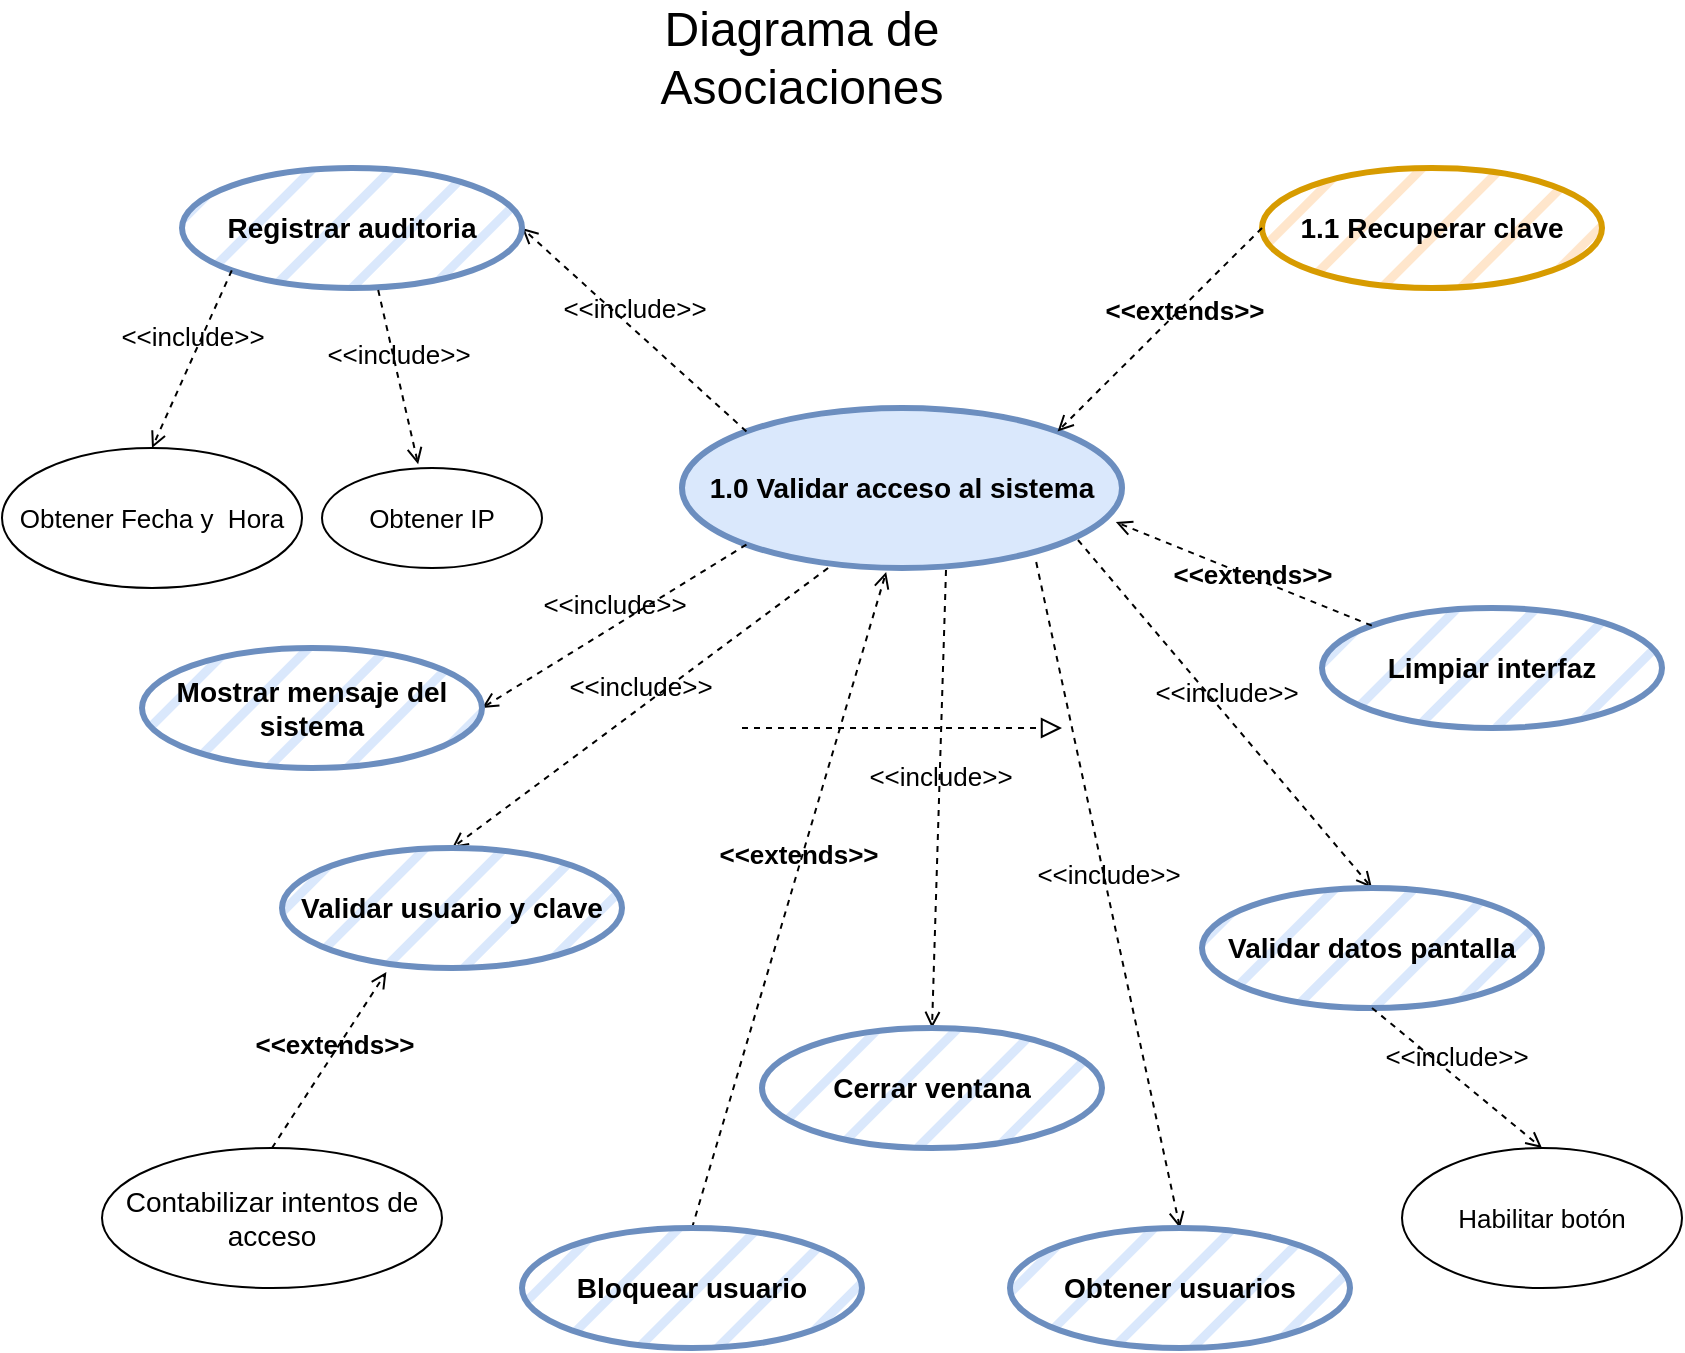 <mxfile version="25.0.2" pages="3">
  <diagram name="Diagrama de Asociaciones" id="_LDB6TuZaoVNct_MO1kB">
    <mxGraphModel dx="1663" dy="829" grid="1" gridSize="10" guides="1" tooltips="1" connect="1" arrows="1" fold="1" page="1" pageScale="1" pageWidth="827" pageHeight="1169" math="0" shadow="0">
      <root>
        <mxCell id="0" />
        <mxCell id="1" parent="0" />
        <mxCell id="Ycs4y-Skzxj3a3CjMxJI-1" value="&lt;font style=&quot;font-size: 24px;&quot;&gt;Diagrama de Asociaciones&lt;/font&gt;" style="text;html=1;align=center;verticalAlign=middle;whiteSpace=wrap;rounded=0;" vertex="1" parent="1">
          <mxGeometry x="280" y="100" width="60" height="30" as="geometry" />
        </mxCell>
        <mxCell id="Ycs4y-Skzxj3a3CjMxJI-4" value="&lt;span style=&quot;font-size: 14px;&quot;&gt;&lt;b&gt;1.0 Validar acceso al sistema&lt;/b&gt;&lt;/span&gt;" style="ellipse;whiteSpace=wrap;html=1;fillColor=#dae8fc;strokeColor=#6c8ebf;strokeWidth=3;" vertex="1" parent="1">
          <mxGeometry x="250" y="290" width="220" height="80" as="geometry" />
        </mxCell>
        <mxCell id="Ycs4y-Skzxj3a3CjMxJI-5" value="&amp;lt;&amp;lt;include&amp;gt;&amp;gt;" style="html=1;verticalAlign=bottom;labelBackgroundColor=none;endArrow=open;endFill=0;dashed=1;rounded=0;fontSize=13;exitX=0;exitY=1;exitDx=0;exitDy=0;entryX=1;entryY=0.5;entryDx=0;entryDy=0;" edge="1" parent="1" source="Ycs4y-Skzxj3a3CjMxJI-4" target="Ycs4y-Skzxj3a3CjMxJI-35">
          <mxGeometry width="160" relative="1" as="geometry">
            <mxPoint x="330" y="410" as="sourcePoint" />
            <mxPoint x="330" y="510" as="targetPoint" />
          </mxGeometry>
        </mxCell>
        <mxCell id="Ycs4y-Skzxj3a3CjMxJI-35" value="&lt;span style=&quot;font-size: 14px;&quot;&gt;&lt;b&gt;Mostrar mensaje del sistema&lt;/b&gt;&lt;/span&gt;" style="ellipse;whiteSpace=wrap;html=1;fillColor=#dae8fc;strokeColor=#6c8ebf;strokeWidth=3;fillStyle=hatch;" vertex="1" parent="1">
          <mxGeometry x="-20" y="410" width="170" height="60" as="geometry" />
        </mxCell>
        <mxCell id="MfmdZAIZHtXcBCbhIcDd-2" value="&amp;lt;&amp;lt;include&amp;gt;&amp;gt;" style="html=1;verticalAlign=bottom;labelBackgroundColor=none;endArrow=open;endFill=0;dashed=1;rounded=0;fontSize=13;exitX=0.332;exitY=1;exitDx=0;exitDy=0;entryX=0.5;entryY=0;entryDx=0;entryDy=0;exitPerimeter=0;" edge="1" parent="1" target="MfmdZAIZHtXcBCbhIcDd-3" source="Ycs4y-Skzxj3a3CjMxJI-4">
          <mxGeometry width="160" relative="1" as="geometry">
            <mxPoint x="402" y="414" as="sourcePoint" />
            <mxPoint x="450" y="576" as="targetPoint" />
          </mxGeometry>
        </mxCell>
        <mxCell id="MfmdZAIZHtXcBCbhIcDd-3" value="&lt;span style=&quot;font-size: 14px;&quot;&gt;&lt;b&gt;Validar usuario y clave&lt;/b&gt;&lt;/span&gt;" style="ellipse;whiteSpace=wrap;html=1;fillColor=#dae8fc;strokeColor=#6c8ebf;strokeWidth=3;fillStyle=hatch;" vertex="1" parent="1">
          <mxGeometry x="50" y="510" width="170" height="60" as="geometry" />
        </mxCell>
        <mxCell id="MfmdZAIZHtXcBCbhIcDd-4" value="&amp;lt;&amp;lt;extends&amp;gt;&amp;gt;" style="html=1;verticalAlign=bottom;labelBackgroundColor=none;endArrow=open;endFill=0;dashed=1;rounded=0;fontSize=13;exitX=0.5;exitY=0;exitDx=0;exitDy=0;entryX=0.464;entryY=1.025;entryDx=0;entryDy=0;entryPerimeter=0;fontStyle=1" edge="1" parent="1" target="Ycs4y-Skzxj3a3CjMxJI-4" source="MfmdZAIZHtXcBCbhIcDd-5">
          <mxGeometry x="0.073" y="-1" width="160" relative="1" as="geometry">
            <mxPoint x="602" y="420" as="sourcePoint" />
            <mxPoint x="370" y="420" as="targetPoint" />
            <mxPoint as="offset" />
          </mxGeometry>
        </mxCell>
        <mxCell id="MfmdZAIZHtXcBCbhIcDd-5" value="&lt;span style=&quot;font-size: 14px;&quot;&gt;&lt;b&gt;Bloquear usuario&lt;/b&gt;&lt;/span&gt;" style="ellipse;whiteSpace=wrap;html=1;fillColor=#dae8fc;strokeColor=#6c8ebf;strokeWidth=3;fillStyle=hatch;" vertex="1" parent="1">
          <mxGeometry x="170" y="700" width="170" height="60" as="geometry" />
        </mxCell>
        <mxCell id="MfmdZAIZHtXcBCbhIcDd-6" value="&amp;lt;&amp;lt;include&amp;gt;&amp;gt;" style="html=1;verticalAlign=bottom;labelBackgroundColor=none;endArrow=open;endFill=0;dashed=1;rounded=0;fontSize=13;exitX=0.6;exitY=1.013;exitDx=0;exitDy=0;entryX=0.5;entryY=0;entryDx=0;entryDy=0;exitPerimeter=0;" edge="1" parent="1" target="MfmdZAIZHtXcBCbhIcDd-7" source="Ycs4y-Skzxj3a3CjMxJI-4">
          <mxGeometry width="160" relative="1" as="geometry">
            <mxPoint x="772" y="378" as="sourcePoint" />
            <mxPoint x="820" y="540" as="targetPoint" />
          </mxGeometry>
        </mxCell>
        <mxCell id="MfmdZAIZHtXcBCbhIcDd-7" value="&lt;b style=&quot;font-size: 14px;&quot;&gt;Cerrar ventana&lt;/b&gt;" style="ellipse;whiteSpace=wrap;html=1;fillColor=#dae8fc;strokeColor=#6c8ebf;strokeWidth=3;fillStyle=hatch;" vertex="1" parent="1">
          <mxGeometry x="290" y="600" width="170" height="60" as="geometry" />
        </mxCell>
        <mxCell id="MfmdZAIZHtXcBCbhIcDd-9" value="&amp;lt;&amp;lt;include&amp;gt;&amp;gt;" style="html=1;verticalAlign=bottom;labelBackgroundColor=none;endArrow=open;endFill=0;dashed=1;rounded=0;fontSize=13;entryX=0.5;entryY=0;entryDx=0;entryDy=0;exitX=0.805;exitY=0.963;exitDx=0;exitDy=0;exitPerimeter=0;" edge="1" parent="1" target="MfmdZAIZHtXcBCbhIcDd-10" source="Ycs4y-Skzxj3a3CjMxJI-4">
          <mxGeometry width="160" relative="1" as="geometry">
            <mxPoint x="510" y="670" as="sourcePoint" />
            <mxPoint x="1005" y="582" as="targetPoint" />
          </mxGeometry>
        </mxCell>
        <mxCell id="MfmdZAIZHtXcBCbhIcDd-10" value="&lt;b style=&quot;font-size: 14px;&quot;&gt;Obtener usuarios&lt;/b&gt;" style="ellipse;whiteSpace=wrap;html=1;fillColor=#dae8fc;strokeColor=#6c8ebf;strokeWidth=3;fillStyle=hatch;" vertex="1" parent="1">
          <mxGeometry x="414" y="700" width="170" height="60" as="geometry" />
        </mxCell>
        <mxCell id="MfmdZAIZHtXcBCbhIcDd-12" value="&lt;b style=&quot;font-size: 14px;&quot;&gt;1.1 Recuperar clave&lt;/b&gt;" style="ellipse;whiteSpace=wrap;html=1;fillColor=#ffe6cc;strokeColor=#d79b00;strokeWidth=3;fillStyle=hatch;" vertex="1" parent="1">
          <mxGeometry x="540" y="170" width="170" height="60" as="geometry" />
        </mxCell>
        <mxCell id="MfmdZAIZHtXcBCbhIcDd-13" value="&amp;lt;&amp;lt;include&amp;gt;&amp;gt;" style="html=1;verticalAlign=bottom;labelBackgroundColor=none;endArrow=open;endFill=0;dashed=1;rounded=0;fontSize=13;entryX=0.5;entryY=0;entryDx=0;entryDy=0;exitX=0.9;exitY=0.825;exitDx=0;exitDy=0;exitPerimeter=0;" edge="1" parent="1" target="MfmdZAIZHtXcBCbhIcDd-14" source="Ycs4y-Skzxj3a3CjMxJI-4">
          <mxGeometry width="160" relative="1" as="geometry">
            <mxPoint x="605" y="374" as="sourcePoint" />
            <mxPoint x="1100" y="286" as="targetPoint" />
          </mxGeometry>
        </mxCell>
        <mxCell id="MfmdZAIZHtXcBCbhIcDd-14" value="&lt;b style=&quot;font-size: 14px;&quot;&gt;Validar datos pantalla&lt;/b&gt;" style="ellipse;whiteSpace=wrap;html=1;fillColor=#dae8fc;strokeColor=#6c8ebf;strokeWidth=3;fillStyle=hatch;" vertex="1" parent="1">
          <mxGeometry x="510" y="530" width="170" height="60" as="geometry" />
        </mxCell>
        <mxCell id="MfmdZAIZHtXcBCbhIcDd-15" value="&amp;lt;&amp;lt;extends&amp;gt;&amp;gt;" style="html=1;verticalAlign=bottom;labelBackgroundColor=none;endArrow=open;endFill=0;dashed=1;rounded=0;fontSize=13;entryX=1;entryY=0;entryDx=0;entryDy=0;exitX=0;exitY=0.5;exitDx=0;exitDy=0;fontStyle=1" edge="1" parent="1" source="MfmdZAIZHtXcBCbhIcDd-12" target="Ycs4y-Skzxj3a3CjMxJI-4">
          <mxGeometry x="-0.109" y="9" width="160" relative="1" as="geometry">
            <mxPoint x="640" y="390" as="sourcePoint" />
            <mxPoint x="416" y="368" as="targetPoint" />
            <mxPoint as="offset" />
          </mxGeometry>
        </mxCell>
        <mxCell id="MfmdZAIZHtXcBCbhIcDd-16" value="&lt;span style=&quot;font-size: 14px;&quot;&gt;&lt;b&gt;Limpiar interfaz&lt;/b&gt;&lt;/span&gt;" style="ellipse;whiteSpace=wrap;html=1;fillColor=#dae8fc;strokeColor=#6c8ebf;strokeWidth=3;fillStyle=hatch;" vertex="1" parent="1">
          <mxGeometry x="570" y="390" width="170" height="60" as="geometry" />
        </mxCell>
        <mxCell id="MfmdZAIZHtXcBCbhIcDd-17" value="&amp;lt;&amp;lt;extends&amp;gt;&amp;gt;" style="html=1;verticalAlign=bottom;labelBackgroundColor=none;endArrow=open;endFill=0;dashed=1;rounded=0;fontSize=13;exitX=0;exitY=0;exitDx=0;exitDy=0;entryX=0.986;entryY=0.713;entryDx=0;entryDy=0;entryPerimeter=0;fontStyle=1" edge="1" parent="1" source="MfmdZAIZHtXcBCbhIcDd-16" target="Ycs4y-Skzxj3a3CjMxJI-4">
          <mxGeometry x="-0.112" y="9" width="160" relative="1" as="geometry">
            <mxPoint x="470" y="736" as="sourcePoint" />
            <mxPoint x="590" y="400" as="targetPoint" />
            <mxPoint as="offset" />
          </mxGeometry>
        </mxCell>
        <mxCell id="MfmdZAIZHtXcBCbhIcDd-18" value="&amp;lt;&amp;lt;include&amp;gt;&amp;gt;" style="html=1;verticalAlign=bottom;labelBackgroundColor=none;endArrow=open;endFill=0;dashed=1;rounded=0;fontSize=13;exitX=0;exitY=0;exitDx=0;exitDy=0;entryX=1;entryY=0.5;entryDx=0;entryDy=0;" edge="1" parent="1" target="MfmdZAIZHtXcBCbhIcDd-19" source="Ycs4y-Skzxj3a3CjMxJI-4">
          <mxGeometry width="160" relative="1" as="geometry">
            <mxPoint x="260" y="240" as="sourcePoint" />
            <mxPoint x="160" y="240" as="targetPoint" />
          </mxGeometry>
        </mxCell>
        <mxCell id="MfmdZAIZHtXcBCbhIcDd-19" value="&lt;span style=&quot;font-size: 14px;&quot;&gt;&lt;b&gt;Registrar auditoria&lt;/b&gt;&lt;/span&gt;" style="ellipse;whiteSpace=wrap;html=1;fillColor=#dae8fc;strokeColor=#6c8ebf;strokeWidth=3;fillStyle=hatch;" vertex="1" parent="1">
          <mxGeometry y="170" width="170" height="60" as="geometry" />
        </mxCell>
        <mxCell id="MfmdZAIZHtXcBCbhIcDd-21" value="Obtener Fecha y&amp;nbsp; Hora" style="ellipse;whiteSpace=wrap;html=1;fontSize=13;" vertex="1" parent="1">
          <mxGeometry x="-90" y="310" width="150" height="70" as="geometry" />
        </mxCell>
        <mxCell id="MfmdZAIZHtXcBCbhIcDd-22" value="Obtener IP" style="ellipse;whiteSpace=wrap;html=1;fontSize=13;" vertex="1" parent="1">
          <mxGeometry x="70" y="320" width="110" height="50" as="geometry" />
        </mxCell>
        <mxCell id="MfmdZAIZHtXcBCbhIcDd-23" value="&amp;lt;&amp;lt;include&amp;gt;&amp;gt;" style="html=1;verticalAlign=bottom;labelBackgroundColor=none;endArrow=open;endFill=0;dashed=1;rounded=0;fontSize=13;exitX=0;exitY=1;exitDx=0;exitDy=0;entryX=0.5;entryY=0;entryDx=0;entryDy=0;" edge="1" parent="1" source="MfmdZAIZHtXcBCbhIcDd-19" target="MfmdZAIZHtXcBCbhIcDd-21">
          <mxGeometry width="160" relative="1" as="geometry">
            <mxPoint x="50" y="264" as="sourcePoint" />
            <mxPoint x="-52" y="306" as="targetPoint" />
          </mxGeometry>
        </mxCell>
        <mxCell id="MfmdZAIZHtXcBCbhIcDd-24" value="&amp;lt;&amp;lt;include&amp;gt;&amp;gt;" style="html=1;verticalAlign=bottom;labelBackgroundColor=none;endArrow=open;endFill=0;dashed=1;rounded=0;fontSize=13;exitX=0.577;exitY=1.017;exitDx=0;exitDy=0;entryX=0.437;entryY=-0.038;entryDx=0;entryDy=0;entryPerimeter=0;exitPerimeter=0;" edge="1" parent="1" source="MfmdZAIZHtXcBCbhIcDd-19" target="MfmdZAIZHtXcBCbhIcDd-22">
          <mxGeometry width="160" relative="1" as="geometry">
            <mxPoint x="35" y="241" as="sourcePoint" />
            <mxPoint x="-50" y="315" as="targetPoint" />
          </mxGeometry>
        </mxCell>
        <mxCell id="MfmdZAIZHtXcBCbhIcDd-27" value="Habilitar botón" style="ellipse;whiteSpace=wrap;html=1;fontSize=13;" vertex="1" parent="1">
          <mxGeometry x="610" y="660" width="140" height="70" as="geometry" />
        </mxCell>
        <mxCell id="MfmdZAIZHtXcBCbhIcDd-28" value="&amp;lt;&amp;lt;include&amp;gt;&amp;gt;" style="html=1;verticalAlign=bottom;labelBackgroundColor=none;endArrow=open;endFill=0;dashed=1;rounded=0;fontSize=13;entryX=0.5;entryY=0;entryDx=0;entryDy=0;exitX=0.5;exitY=1;exitDx=0;exitDy=0;" edge="1" parent="1" source="MfmdZAIZHtXcBCbhIcDd-14" target="MfmdZAIZHtXcBCbhIcDd-27">
          <mxGeometry width="160" relative="1" as="geometry">
            <mxPoint x="610" y="600" as="sourcePoint" />
            <mxPoint x="767" y="774" as="targetPoint" />
          </mxGeometry>
        </mxCell>
        <mxCell id="MfmdZAIZHtXcBCbhIcDd-29" value="&amp;lt;&amp;lt;extends&amp;gt;&amp;gt;" style="html=1;verticalAlign=bottom;labelBackgroundColor=none;endArrow=open;endFill=0;dashed=1;rounded=0;fontSize=13;exitX=0.5;exitY=0;exitDx=0;exitDy=0;entryX=0.307;entryY=1.034;entryDx=0;entryDy=0;fontStyle=1;entryPerimeter=0;" edge="1" parent="1" source="MfmdZAIZHtXcBCbhIcDd-30" target="MfmdZAIZHtXcBCbhIcDd-3">
          <mxGeometry x="-0.042" y="-4" width="160" relative="1" as="geometry">
            <mxPoint x="362" y="458" as="sourcePoint" />
            <mxPoint x="112" y="410" as="targetPoint" />
            <mxPoint y="-1" as="offset" />
          </mxGeometry>
        </mxCell>
        <mxCell id="MfmdZAIZHtXcBCbhIcDd-30" value="&lt;span style=&quot;font-size: 14px;&quot;&gt;&lt;span&gt;Contabilizar intentos de acceso&lt;/span&gt;&lt;/span&gt;" style="ellipse;whiteSpace=wrap;html=1;strokeWidth=1;fillStyle=hatch;fontStyle=0" vertex="1" parent="1">
          <mxGeometry x="-40" y="660" width="170" height="70" as="geometry" />
        </mxCell>
        <mxCell id="MfmdZAIZHtXcBCbhIcDd-32" value="" style="endArrow=block;startArrow=none;endFill=0;startFill=0;endSize=8;html=1;verticalAlign=bottom;dashed=1;labelBackgroundColor=none;rounded=0;" edge="1" parent="1">
          <mxGeometry width="160" relative="1" as="geometry">
            <mxPoint x="280" y="450" as="sourcePoint" />
            <mxPoint x="440" y="450" as="targetPoint" />
          </mxGeometry>
        </mxCell>
      </root>
    </mxGraphModel>
  </diagram>
  <diagram id="npSZL9JvkmaIsH-4_g-m" name="Diseño de Prototipo">
    <mxGraphModel dx="794" dy="788" grid="1" gridSize="10" guides="1" tooltips="1" connect="1" arrows="1" fold="1" page="1" pageScale="1" pageWidth="827" pageHeight="1169" math="0" shadow="0">
      <root>
        <mxCell id="0" />
        <mxCell id="1" parent="0" />
        <mxCell id="UicXff3uZKqoyRDZvgi--1" value="" style="strokeWidth=1;shadow=0;dashed=0;align=center;html=1;shape=mxgraph.mockup.containers.rrect;rSize=0;strokeColor=#666666;fontColor=#666666;fontSize=17;verticalAlign=top;whiteSpace=wrap;fillColor=#ffffff;spacingTop=32;" vertex="1" parent="1">
          <mxGeometry x="280" y="390" width="350" height="250" as="geometry" />
        </mxCell>
        <mxCell id="UicXff3uZKqoyRDZvgi--2" value="Login" style="strokeWidth=1;shadow=0;dashed=0;align=center;html=1;shape=mxgraph.mockup.containers.rrect;rSize=0;fontSize=17;fontColor=#666666;strokeColor=#666666;align=left;spacingLeft=8;fillColor=none;resizeWidth=1;whiteSpace=wrap;" vertex="1" parent="UicXff3uZKqoyRDZvgi--1">
          <mxGeometry width="350" height="30" relative="1" as="geometry" />
        </mxCell>
        <mxCell id="UicXff3uZKqoyRDZvgi--3" value="X" style="shape=ellipse;strokeColor=#008cff;resizable=0;fillColor=none;html=1;" vertex="1" parent="UicXff3uZKqoyRDZvgi--2">
          <mxGeometry x="1" y="0.5" width="20" height="20" relative="1" as="geometry">
            <mxPoint x="-25" y="-10" as="offset" />
          </mxGeometry>
        </mxCell>
        <mxCell id="UicXff3uZKqoyRDZvgi--4" value="********" style="strokeWidth=1;shadow=0;dashed=0;align=center;html=1;shape=mxgraph.mockup.forms.pwField;strokeColor=#999999;mainText=;align=left;fontColor=#666666;fontSize=17;spacingLeft=3;" vertex="1" parent="UicXff3uZKqoyRDZvgi--1">
          <mxGeometry x="133" y="120" width="150" height="30" as="geometry" />
        </mxCell>
        <mxCell id="UicXff3uZKqoyRDZvgi--5" value="Option 1" style="strokeWidth=1;shadow=0;dashed=0;align=center;html=1;shape=mxgraph.mockup.forms.comboBox;strokeColor=#999999;fillColor=#ddeeff;align=left;fillColor2=#aaddff;mainText=;fontColor=#666666;fontSize=17;spacingLeft=3;" vertex="1" parent="UicXff3uZKqoyRDZvgi--1">
          <mxGeometry x="133" y="70" width="150" height="30" as="geometry" />
        </mxCell>
        <mxCell id="UicXff3uZKqoyRDZvgi--6" value="Usuario:" style="text;html=1;align=center;verticalAlign=middle;whiteSpace=wrap;rounded=0;" vertex="1" parent="UicXff3uZKqoyRDZvgi--1">
          <mxGeometry x="64" y="70" width="60" height="30" as="geometry" />
        </mxCell>
        <mxCell id="UicXff3uZKqoyRDZvgi--7" value="Contraseña:" style="text;html=1;align=center;verticalAlign=middle;whiteSpace=wrap;rounded=0;" vertex="1" parent="UicXff3uZKqoyRDZvgi--1">
          <mxGeometry x="64" y="120" width="60" height="30" as="geometry" />
        </mxCell>
        <mxCell id="UicXff3uZKqoyRDZvgi--8" value="✔" style="strokeWidth=1;shadow=0;dashed=0;align=center;html=1;shape=mxgraph.mockup.buttons.button;strokeColor=#666666;fontColor=#ffffff;mainText=;buttonStyle=round;fontSize=17;fontStyle=1;fillColor=#008cff;whiteSpace=wrap;" vertex="1" parent="UicXff3uZKqoyRDZvgi--1">
          <mxGeometry x="70" y="180" width="76" height="40" as="geometry" />
        </mxCell>
        <mxCell id="UicXff3uZKqoyRDZvgi--9" value="❌" style="strokeWidth=1;shadow=0;dashed=0;align=center;html=1;shape=mxgraph.mockup.buttons.button;strokeColor=#666666;fontColor=#ffffff;mainText=;buttonStyle=round;fontSize=17;fontStyle=1;fillColor=#008cff;whiteSpace=wrap;" vertex="1" parent="UicXff3uZKqoyRDZvgi--1">
          <mxGeometry x="220" y="180" width="76" height="40" as="geometry" />
        </mxCell>
        <mxCell id="UicXff3uZKqoyRDZvgi--10" value="Recuperar clave" style="text;html=1;align=center;verticalAlign=middle;whiteSpace=wrap;rounded=0;fontColor=#330AFF;" vertex="1" parent="UicXff3uZKqoyRDZvgi--1">
          <mxGeometry x="124" y="220" width="125" height="30" as="geometry" />
        </mxCell>
        <mxCell id="Uw5xOZVXjxVBrp4wM7aq-1" value="Mensajes del sistema" style="strokeWidth=1;shadow=0;dashed=0;align=center;html=1;shape=mxgraph.mockup.text.textBox;fontColor=#666666;align=left;fontSize=17;spacingLeft=4;spacingTop=-3;whiteSpace=wrap;strokeColor=#666666;mainText=" vertex="1" parent="1">
          <mxGeometry x="280" y="640" width="350" height="30" as="geometry" />
        </mxCell>
      </root>
    </mxGraphModel>
  </diagram>
  <diagram id="AoS3W4IJJHdoRkzwALP2" name="Diagrama de Casos de Uso">
    <mxGraphModel dx="794" dy="788" grid="1" gridSize="10" guides="1" tooltips="1" connect="1" arrows="1" fold="1" page="1" pageScale="1" pageWidth="827" pageHeight="1169" math="0" shadow="0">
      <root>
        <mxCell id="0" />
        <mxCell id="1" parent="0" />
        <mxCell id="1IMz57iY5zE2-zZRHG2V-1" value="Módulo de Seguridad" style="shape=umlFrame;whiteSpace=wrap;html=1;pointerEvents=0;width=150;height=30;fillColor=#dae8fc;strokeColor=#6c8ebf;" vertex="1" parent="1">
          <mxGeometry x="264" y="310" width="326" height="770" as="geometry" />
        </mxCell>
        <mxCell id="gperXO6G-hdEZjDOBq1A-1" value="&lt;span style=&quot;font-size: 14px;&quot;&gt;&lt;b&gt;1.0 Validar acceso al sistema&lt;/b&gt;&lt;/span&gt;" style="ellipse;whiteSpace=wrap;html=1;fillColor=#dae8fc;strokeColor=#6c8ebf;strokeWidth=3;" vertex="1" parent="1">
          <mxGeometry x="317" y="370" width="220" height="80" as="geometry" />
        </mxCell>
        <mxCell id="gperXO6G-hdEZjDOBq1A-2" value="1.1 Recuperar Clave" style="ellipse;whiteSpace=wrap;html=1;fillColor=#dae8fc;strokeColor=#6c8ebf;fillStyle=hatch;" vertex="1" parent="1">
          <mxGeometry x="327" y="470" width="200" height="70" as="geometry" />
        </mxCell>
        <mxCell id="gperXO6G-hdEZjDOBq1A-3" value="1.2 Gestionar módulos" style="ellipse;whiteSpace=wrap;html=1;fillColor=#dae8fc;strokeColor=#6c8ebf;fillStyle=hatch;" vertex="1" parent="1">
          <mxGeometry x="327" y="570" width="200" height="70" as="geometry" />
        </mxCell>
        <mxCell id="gperXO6G-hdEZjDOBq1A-4" value="1.3 Gestionar roles" style="ellipse;whiteSpace=wrap;html=1;fillColor=#dae8fc;strokeColor=#6c8ebf;fillStyle=hatch;" vertex="1" parent="1">
          <mxGeometry x="327" y="670" width="200" height="70" as="geometry" />
        </mxCell>
        <mxCell id="gperXO6G-hdEZjDOBq1A-5" value="1.4 Gestionar usuarios" style="ellipse;whiteSpace=wrap;html=1;fillColor=#dae8fc;strokeColor=#6c8ebf;fillStyle=hatch;" vertex="1" parent="1">
          <mxGeometry x="327" y="760" width="200" height="70" as="geometry" />
        </mxCell>
        <mxCell id="gperXO6G-hdEZjDOBq1A-6" value="1.5 Habilitar accesos" style="ellipse;whiteSpace=wrap;html=1;fillColor=#dae8fc;strokeColor=#6c8ebf;fillStyle=hatch;" vertex="1" parent="1">
          <mxGeometry x="327" y="860" width="200" height="70" as="geometry" />
        </mxCell>
        <mxCell id="gperXO6G-hdEZjDOBq1A-7" value="1.6 Consultar accesos por fechas" style="ellipse;whiteSpace=wrap;html=1;fillColor=#dae8fc;strokeColor=#6c8ebf;fillStyle=hatch;" vertex="1" parent="1">
          <mxGeometry x="327" y="960" width="200" height="70" as="geometry" />
        </mxCell>
        <mxCell id="gperXO6G-hdEZjDOBq1A-8" value="Usuario del sistema" style="shape=umlActor;verticalLabelPosition=bottom;verticalAlign=top;html=1;fillColor=#dae8fc;strokeColor=#6c8ebf;" vertex="1" parent="1">
          <mxGeometry x="50" y="430" width="60" height="90" as="geometry" />
        </mxCell>
        <mxCell id="gperXO6G-hdEZjDOBq1A-9" value="Administrador del sistema" style="shape=umlActor;verticalLabelPosition=bottom;verticalAlign=top;html=1;fillColor=#dae8fc;strokeColor=#6c8ebf;" vertex="1" parent="1">
          <mxGeometry x="50" y="720" width="60" height="90" as="geometry" />
        </mxCell>
        <mxCell id="gperXO6G-hdEZjDOBq1A-13" value="" style="endArrow=none;startArrow=none;endFill=0;startFill=0;endSize=8;html=1;verticalAlign=bottom;labelBackgroundColor=none;strokeWidth=3;rounded=0;exitX=1;exitY=0.333;exitDx=0;exitDy=0;exitPerimeter=0;entryX=0;entryY=0.5;entryDx=0;entryDy=0;fillColor=#dae8fc;strokeColor=#6c8ebf;" edge="1" parent="1" source="gperXO6G-hdEZjDOBq1A-8" target="gperXO6G-hdEZjDOBq1A-1">
          <mxGeometry width="160" relative="1" as="geometry">
            <mxPoint x="330" y="510" as="sourcePoint" />
            <mxPoint x="490" y="510" as="targetPoint" />
          </mxGeometry>
        </mxCell>
        <mxCell id="gperXO6G-hdEZjDOBq1A-14" value="" style="endArrow=none;startArrow=none;endFill=0;startFill=0;endSize=8;html=1;verticalAlign=bottom;labelBackgroundColor=none;strokeWidth=3;rounded=0;exitX=1;exitY=0.333;exitDx=0;exitDy=0;exitPerimeter=0;entryX=0;entryY=0.5;entryDx=0;entryDy=0;fillColor=#dae8fc;strokeColor=#6c8ebf;" edge="1" parent="1" source="gperXO6G-hdEZjDOBq1A-8" target="gperXO6G-hdEZjDOBq1A-2">
          <mxGeometry width="160" relative="1" as="geometry">
            <mxPoint x="120" y="470" as="sourcePoint" />
            <mxPoint x="327" y="420" as="targetPoint" />
          </mxGeometry>
        </mxCell>
        <mxCell id="gperXO6G-hdEZjDOBq1A-15" value="" style="endArrow=none;startArrow=none;endFill=0;startFill=0;endSize=8;html=1;verticalAlign=bottom;labelBackgroundColor=none;strokeWidth=3;rounded=0;exitX=1;exitY=0.333;exitDx=0;exitDy=0;exitPerimeter=0;entryX=0;entryY=0.5;entryDx=0;entryDy=0;fillColor=#dae8fc;strokeColor=#6c8ebf;" edge="1" parent="1" source="gperXO6G-hdEZjDOBq1A-9" target="gperXO6G-hdEZjDOBq1A-3">
          <mxGeometry width="160" relative="1" as="geometry">
            <mxPoint x="130" y="785" as="sourcePoint" />
            <mxPoint x="347" y="850" as="targetPoint" />
          </mxGeometry>
        </mxCell>
        <mxCell id="gperXO6G-hdEZjDOBq1A-16" value="" style="endArrow=none;startArrow=none;endFill=0;startFill=0;endSize=8;html=1;verticalAlign=bottom;labelBackgroundColor=none;strokeWidth=3;rounded=0;exitX=1;exitY=0.333;exitDx=0;exitDy=0;exitPerimeter=0;entryX=0;entryY=0.5;entryDx=0;entryDy=0;fillColor=#dae8fc;strokeColor=#6c8ebf;" edge="1" parent="1" source="gperXO6G-hdEZjDOBq1A-9" target="gperXO6G-hdEZjDOBq1A-4">
          <mxGeometry width="160" relative="1" as="geometry">
            <mxPoint x="120" y="760" as="sourcePoint" />
            <mxPoint x="337" y="630" as="targetPoint" />
          </mxGeometry>
        </mxCell>
        <mxCell id="gperXO6G-hdEZjDOBq1A-17" value="" style="endArrow=none;startArrow=none;endFill=0;startFill=0;endSize=8;html=1;verticalAlign=bottom;labelBackgroundColor=none;strokeWidth=3;rounded=0;entryX=0;entryY=0.5;entryDx=0;entryDy=0;fillColor=#dae8fc;strokeColor=#6c8ebf;" edge="1" parent="1" target="gperXO6G-hdEZjDOBq1A-5">
          <mxGeometry width="160" relative="1" as="geometry">
            <mxPoint x="110" y="750" as="sourcePoint" />
            <mxPoint x="347" y="640" as="targetPoint" />
          </mxGeometry>
        </mxCell>
        <mxCell id="gperXO6G-hdEZjDOBq1A-18" value="" style="endArrow=none;startArrow=none;endFill=0;startFill=0;endSize=8;html=1;verticalAlign=bottom;labelBackgroundColor=none;strokeWidth=3;rounded=0;exitX=1;exitY=0.333;exitDx=0;exitDy=0;exitPerimeter=0;entryX=0;entryY=0.5;entryDx=0;entryDy=0;fillColor=#dae8fc;strokeColor=#6c8ebf;" edge="1" parent="1" source="gperXO6G-hdEZjDOBq1A-9" target="gperXO6G-hdEZjDOBq1A-6">
          <mxGeometry width="160" relative="1" as="geometry">
            <mxPoint x="140" y="780" as="sourcePoint" />
            <mxPoint x="357" y="650" as="targetPoint" />
          </mxGeometry>
        </mxCell>
        <mxCell id="gperXO6G-hdEZjDOBq1A-19" value="" style="endArrow=none;startArrow=none;endFill=0;startFill=0;endSize=8;html=1;verticalAlign=bottom;labelBackgroundColor=none;strokeWidth=3;rounded=0;entryX=0;entryY=0.5;entryDx=0;entryDy=0;exitX=1;exitY=0.333;exitDx=0;exitDy=0;exitPerimeter=0;fillColor=#dae8fc;strokeColor=#6c8ebf;" edge="1" parent="1" source="gperXO6G-hdEZjDOBq1A-9" target="gperXO6G-hdEZjDOBq1A-7">
          <mxGeometry width="160" relative="1" as="geometry">
            <mxPoint x="120" y="760" as="sourcePoint" />
            <mxPoint x="367" y="660" as="targetPoint" />
          </mxGeometry>
        </mxCell>
        <mxCell id="gperXO6G-hdEZjDOBq1A-20" value="" style="endArrow=block;startArrow=none;endFill=0;startFill=0;endSize=8;html=1;verticalAlign=bottom;dashed=1;labelBackgroundColor=none;rounded=0;exitX=0.5;exitY=0;exitDx=0;exitDy=0;exitPerimeter=0;fillColor=#dae8fc;strokeColor=#6c8ebf;" edge="1" parent="1" source="gperXO6G-hdEZjDOBq1A-9">
          <mxGeometry width="160" relative="1" as="geometry">
            <mxPoint x="330" y="710" as="sourcePoint" />
            <mxPoint x="80" y="540" as="targetPoint" />
          </mxGeometry>
        </mxCell>
      </root>
    </mxGraphModel>
  </diagram>
</mxfile>
